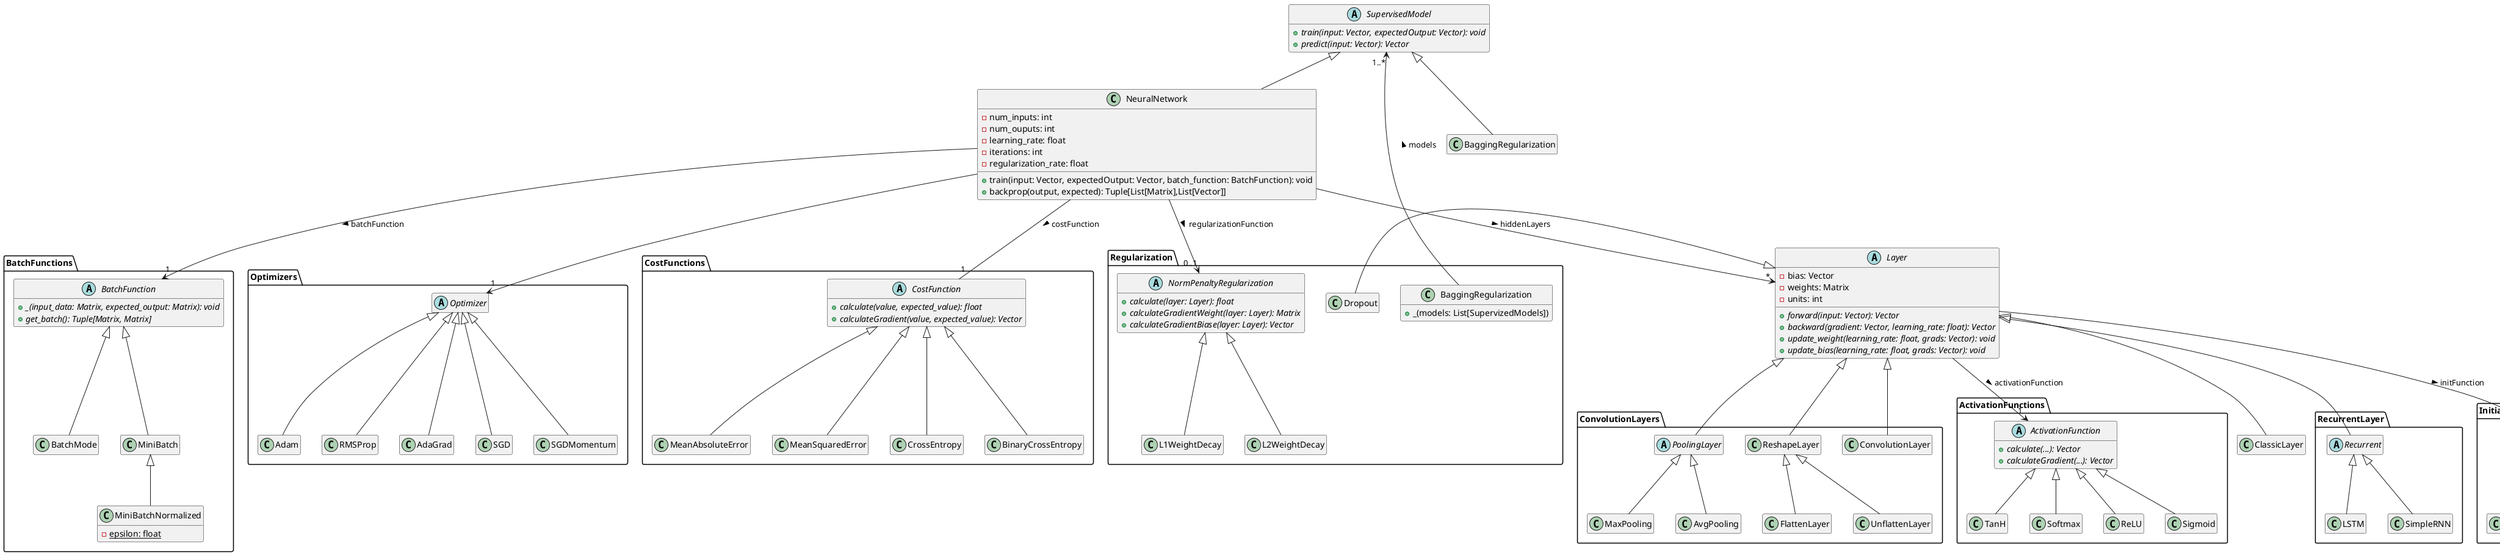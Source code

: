 @startuml
!pragma teoz true
' skinparam shadowing false
' skinparam monochrome true
' hide footbox
hide empty members

' CostFunctions #01c472
' BatchFunctions #c15360
' Optimizers #528e8c
' RecurrentLayer #e91451
' InitializationFunctions #8da83e
' ConvolutionLayers #6865f0
' ActivationFunctions #c4a499
' Regularization #8b9bdc

SupervisedModel <|-- NeuralNetwork


Layer <|-- ClassicLayer


package RecurrentLayer {
abstract class Recurrent

Layer <|-- Recurrent

Recurrent <|-- LSTM
Recurrent <|-- SimpleRNN
}

package InitializationFunctions {
Layer --> "1" InitializationFunction: initFunction >

abstract class InitializationFunction {
	{abstract} + initialize(x: int, y: int): Matrix
}

InitializationFunction <|-- Random
InitializationFunction <|-- He
InitializationFunction <|-- Xavier
InitializationFunction <|-- Other

}

NeuralNetwork --> "*" Layer : hiddenLayers >

package CostFunctions {
NeuralNetwork -- "1" CostFunction : costFunction >


abstract class CostFunction  {
      {abstract} + calculate(value, expected_value): float
      {abstract} + calculateGradient(value, expected_value): Vector
}

CostFunction <|-- MeanAbsoluteError
CostFunction <|-- MeanSquaredError
CostFunction <|-- CrossEntropy
CostFunction <|-- BinaryCrossEntropy
}



SupervisedModel <|-- BaggingRegularization
' CostFunction --> "0..1" NormPenaltyRegularization : regularizationFunction >


abstract class SupervisedModel {
      {abstract} + train(input: Vector, expectedOutput: Vector): void
      {abstract} + predict(input: Vector): Vector
}

class NeuralNetwork {
      - num_inputs: int
      - num_ouputs: int
      - learning_rate: float
      - iterations: int
      - regularization_rate: float

      + train(input: Vector, expectedOutput: Vector, batch_function: BatchFunction): void
      + backprop(output, expected): Tuple[List[Matrix],List[Vector]]
}

abstract class Layer {
      - bias: Vector
      - weights: Matrix
      - units: int
      
      {abstract} + forward(input: Vector): Vector
      {abstract} + backward(gradient: Vector, learning_rate: float): Vector
      {abstract} + update_weight(learning_rate: float, grads: Vector): void
      {abstract} + update_bias(learning_rate: float, grads: Vector): void
}

package ConvolutionLayers {
class ConvolutionLayer

abstract class PoolingLayer
Layer <|-- ConvolutionLayer
Layer <|-- PoolingLayer

Layer <|-- ReshapeLayer

ReshapeLayer <|-- FlattenLayer
ReshapeLayer <|-- UnflattenLayer

PoolingLayer <|-- MaxPooling
PoolingLayer <|-- AvgPooling
}

package ActivationFunctions {
abstract class ActivationFunction {
      {abstract} + calculate(...): Vector
      {abstract} + calculateGradient(...): Vector
}

Layer --> "1" ActivationFunction : activationFunction >

ActivationFunction <|-- ReLU
ActivationFunction <|-- Sigmoid
ActivationFunction <|-- TanH
ActivationFunction <|-- Softmax
}

package Regularization {
class BaggingRegularization {
      + _(models: List[SupervizedModels])
}

BaggingRegularization --> "1..*" SupervisedModel : models >

abstract class NormPenaltyRegularization {
	 {abstract} + calculate(layer: Layer): float
	 {abstract} + calculateGradientWeight(layer: Layer): Matrix
	 {abstract} + calculateGradientBiase(layer: Layer): Vector
}

NeuralNetwork --> "0..1" NormPenaltyRegularization: regularizationFunction >

NormPenaltyRegularization <|-- L1WeightDecay
NormPenaltyRegularization <|-- L2WeightDecay

Layer <|-- Dropout
}

package BatchFunctions {
abstract class BatchFunction {
	 {abstract} + _(input_data: Matrix, expected_output: Matrix): void
	 {abstract} + get_batch(): Tuple[Matrix, Matrix]
}

class BatchMode
class MiniBatch

class MiniBatchNormalized {
      {static} - epsilon: float
}

NeuralNetwork --> "1" BatchFunction: batchFunction >

BatchFunction <|-- BatchMode
BatchFunction <|-- MiniBatch
MiniBatch <|-- MiniBatchNormalized
}

package Optimizers {
abstract class Optimizer

NeuralNetwork --> "1" Optimizer

Optimizer <|-- Adam
Optimizer <|-- RMSProp
Optimizer <|-- AdaGrad
Optimizer <|-- SGD
Optimizer <|-- SGDMomentum
}



@enduml